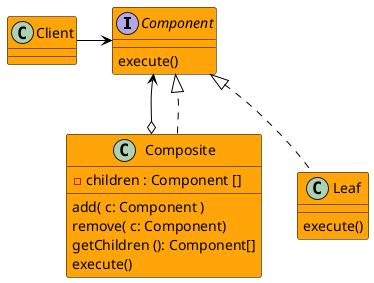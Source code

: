 @startuml Composite structure
skinparam class {
BackgroundColor #FFA509
BorderColor black
ArrowColor black
}

interface Component{
    execute()

} 

class Composite{
    -children : Component []
    add( c: Component )
    remove( c: Component)
    getChildren (): Component[]
    execute()
}

class Leaf{
    execute()
}

Client -right-> Component
Component <|.. Leaf 
Composite ..|> Component
Component <--o Composite

@enduml